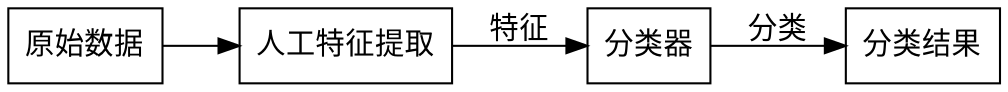 digraph G {
    rankdir=LR;
    node [shape=box];
	input->feature; 
	
	feature->classifier [label="特征"];
	classifier->output [label="分类"];

	input [label="原始数据"];
	feature [label="人工特征提取"];
	classifier [label="分类器"];
	output [label="分类结果"];
}